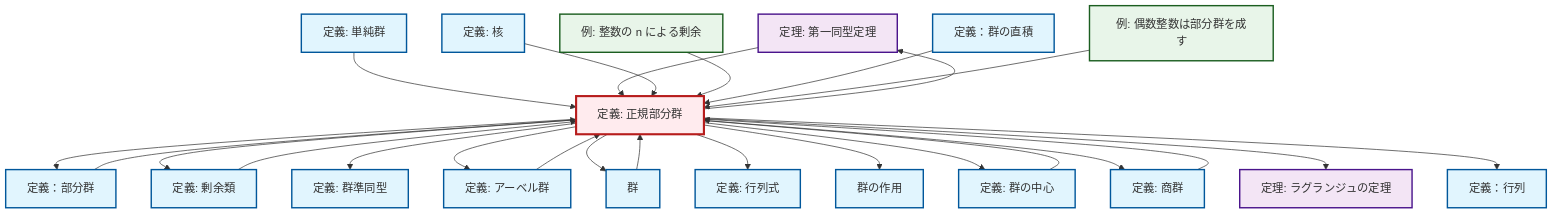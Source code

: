 graph TD
    classDef definition fill:#e1f5fe,stroke:#01579b,stroke-width:2px
    classDef theorem fill:#f3e5f5,stroke:#4a148c,stroke-width:2px
    classDef axiom fill:#fff3e0,stroke:#e65100,stroke-width:2px
    classDef example fill:#e8f5e9,stroke:#1b5e20,stroke-width:2px
    classDef current fill:#ffebee,stroke:#b71c1c,stroke-width:3px
    thm-first-isomorphism["定理: 第一同型定理"]:::theorem
    def-quotient-group["定義: 商群"]:::definition
    def-center-of-group["定義: 群の中心"]:::definition
    def-coset["定義: 剰余類"]:::definition
    def-abelian-group["定義: アーベル群"]:::definition
    def-homomorphism["定義: 群準同型"]:::definition
    def-normal-subgroup["定義: 正規部分群"]:::definition
    def-group-action["群の作用"]:::definition
    def-direct-product["定義：群の直積"]:::definition
    def-group["群"]:::definition
    def-simple-group["定義: 単純群"]:::definition
    thm-lagrange["定理: ラグランジュの定理"]:::theorem
    def-determinant["定義: 行列式"]:::definition
    def-kernel["定義: 核"]:::definition
    ex-even-integers-subgroup["例: 偶数整数は部分群を成す"]:::example
    ex-quotient-integers-mod-n["例: 整数の n による剰余"]:::example
    def-matrix["定義：行列"]:::definition
    def-subgroup["定義：部分群"]:::definition
    def-normal-subgroup --> def-subgroup
    def-normal-subgroup --> thm-first-isomorphism
    def-center-of-group --> def-normal-subgroup
    def-abelian-group --> def-normal-subgroup
    def-normal-subgroup --> def-coset
    def-simple-group --> def-normal-subgroup
    def-normal-subgroup --> def-homomorphism
    def-normal-subgroup --> def-abelian-group
    thm-first-isomorphism --> def-normal-subgroup
    def-quotient-group --> def-normal-subgroup
    def-kernel --> def-normal-subgroup
    def-group --> def-normal-subgroup
    ex-quotient-integers-mod-n --> def-normal-subgroup
    def-normal-subgroup --> def-group
    def-subgroup --> def-normal-subgroup
    def-coset --> def-normal-subgroup
    def-normal-subgroup --> def-determinant
    def-direct-product --> def-normal-subgroup
    def-normal-subgroup --> def-group-action
    ex-even-integers-subgroup --> def-normal-subgroup
    def-normal-subgroup --> def-center-of-group
    def-normal-subgroup --> def-quotient-group
    def-normal-subgroup --> thm-lagrange
    def-normal-subgroup --> def-matrix
    class def-normal-subgroup current